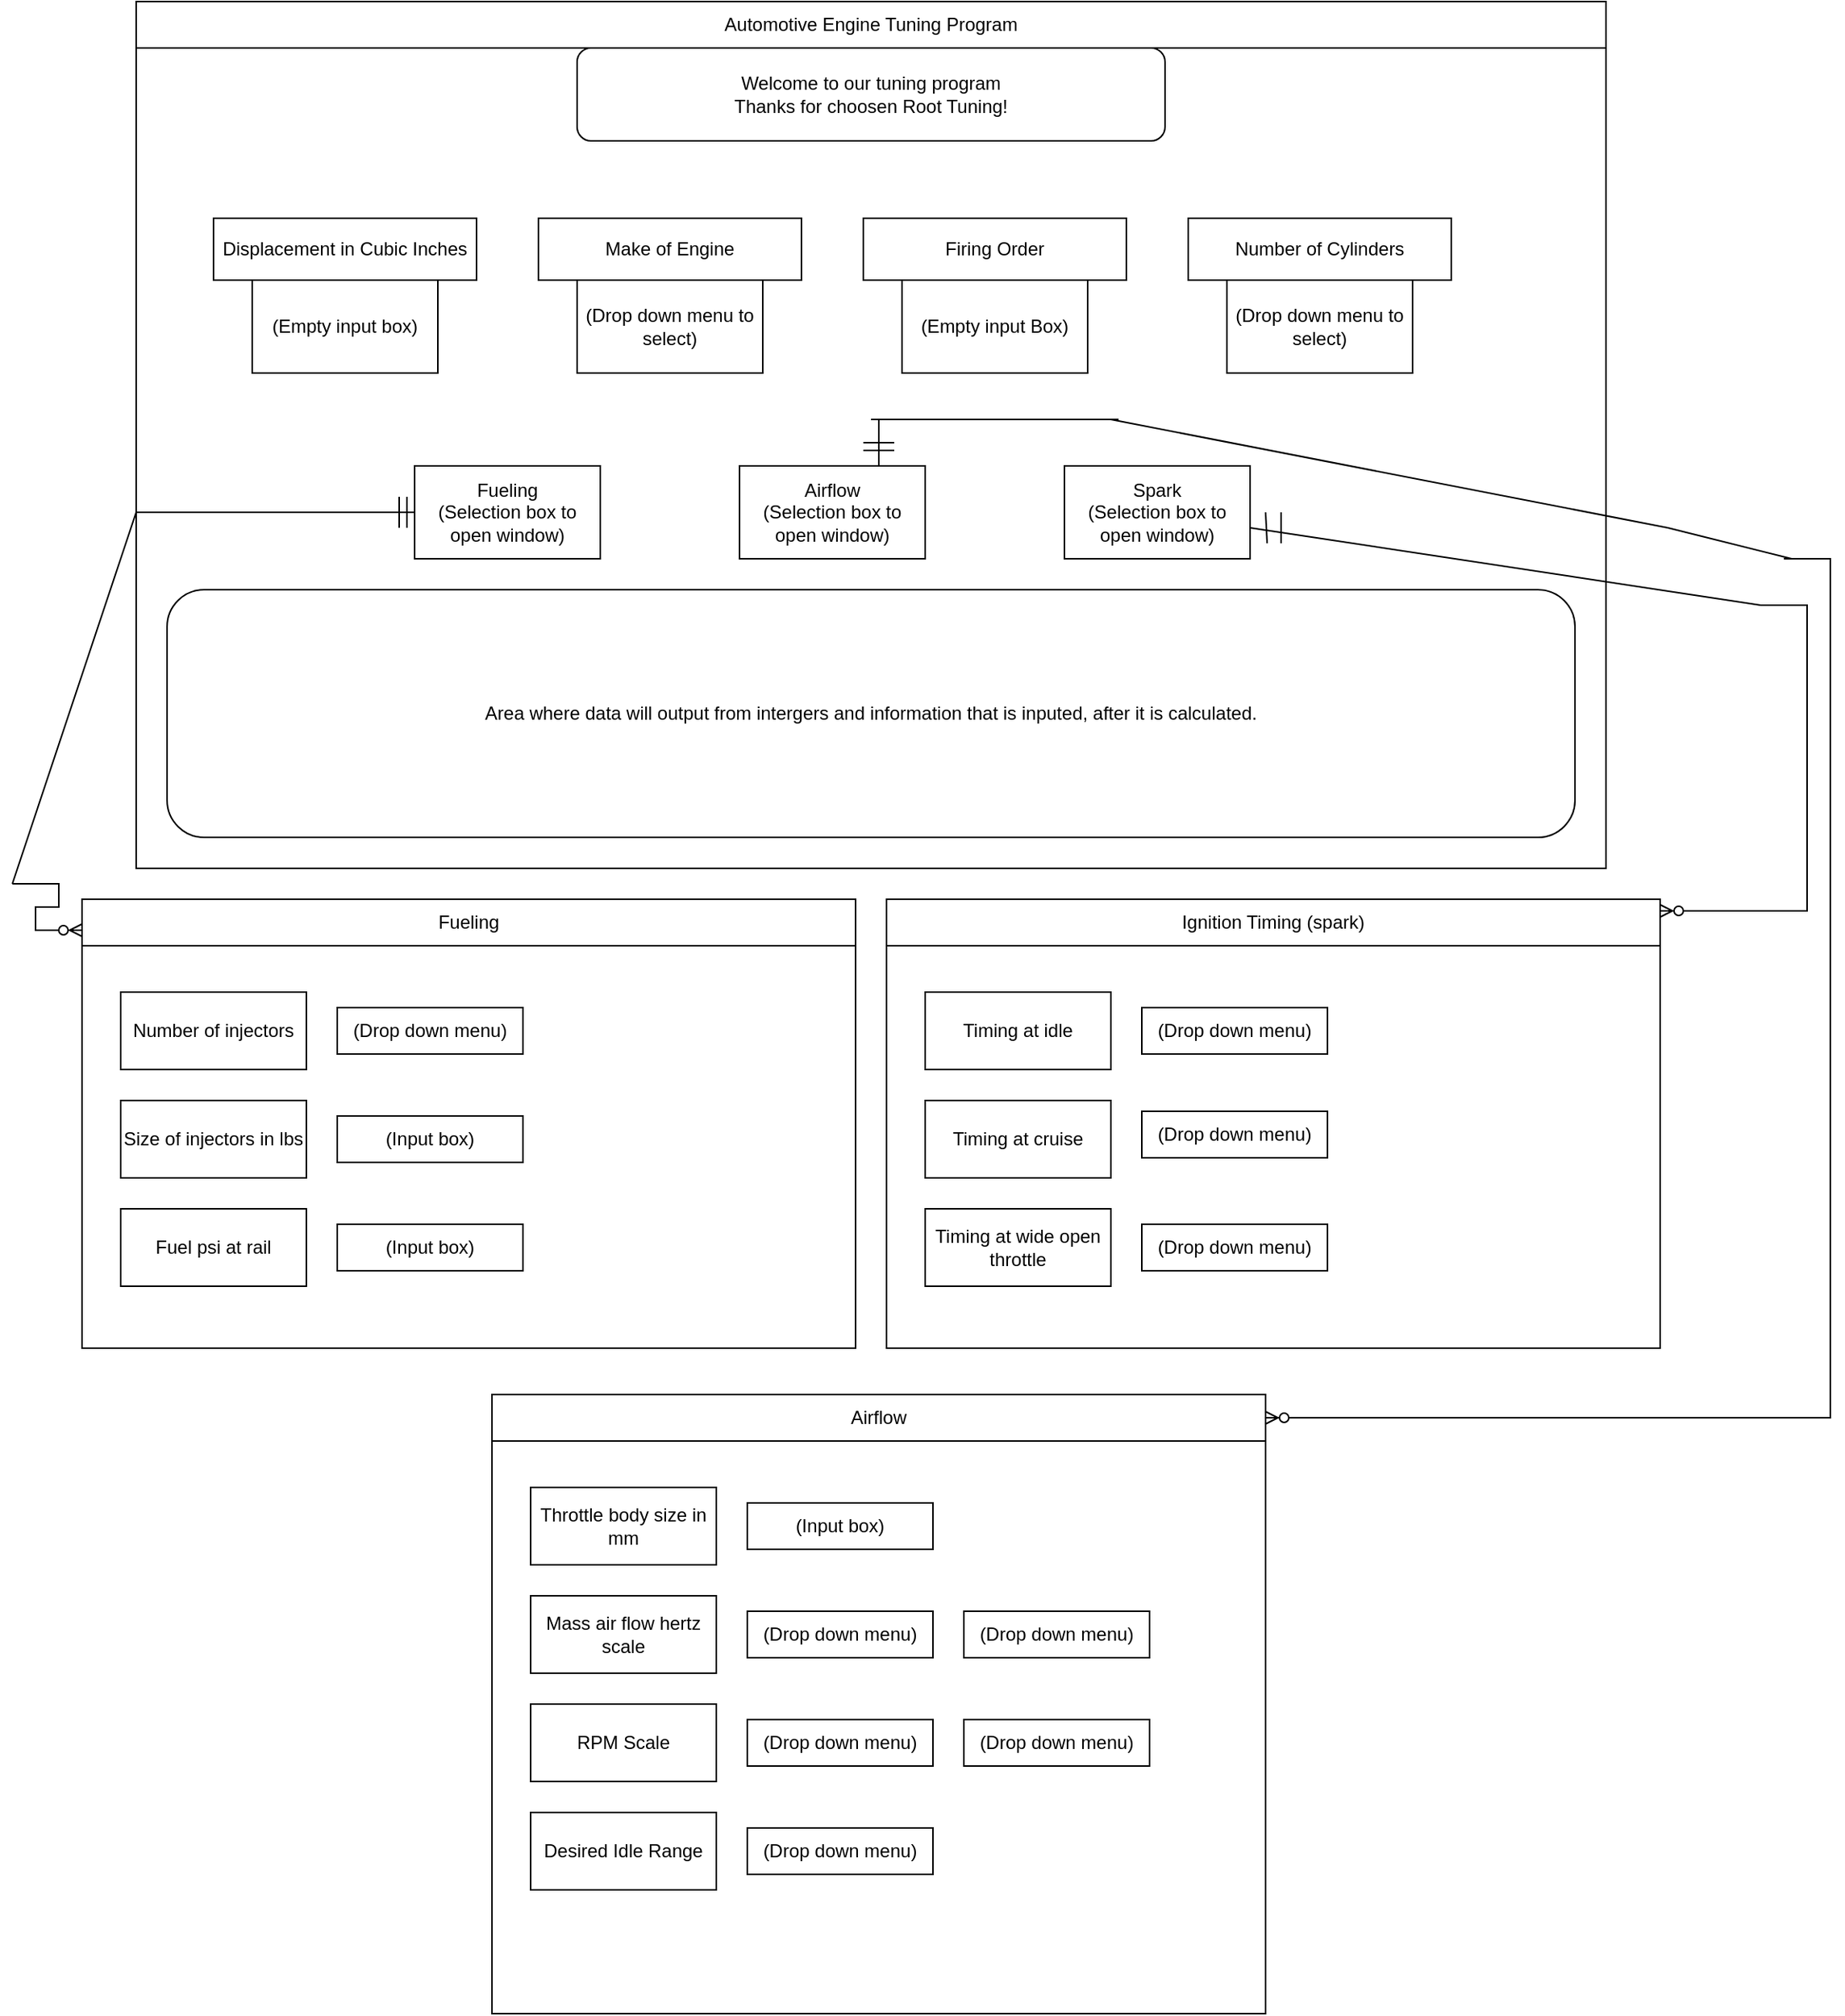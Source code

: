<mxfile version="24.7.5">
  <diagram name="Page-1" id="lCKV-h0BGTe5zPs4r5wq">
    <mxGraphModel dx="1235" dy="3067" grid="1" gridSize="10" guides="1" tooltips="1" connect="1" arrows="1" fold="1" page="1" pageScale="1" pageWidth="1654" pageHeight="2336" math="0" shadow="0">
      <root>
        <mxCell id="0" />
        <mxCell id="1" parent="0" />
        <mxCell id="_kBvnXGEQScdpB4xqNux-20" value="" style="rounded=0;whiteSpace=wrap;html=1;align=center;" vertex="1" parent="1">
          <mxGeometry x="120" y="-2320" width="950" height="560" as="geometry" />
        </mxCell>
        <mxCell id="_kBvnXGEQScdpB4xqNux-21" value="Automotive Engine Tuning Program" style="rounded=0;whiteSpace=wrap;html=1;" vertex="1" parent="1">
          <mxGeometry x="120" y="-2320" width="950" height="30" as="geometry" />
        </mxCell>
        <mxCell id="_kBvnXGEQScdpB4xqNux-22" value="Welcome to our tuning program&lt;br&gt;Thanks for choosen Root Tuning!" style="rounded=1;whiteSpace=wrap;html=1;" vertex="1" parent="1">
          <mxGeometry x="405" y="-2290" width="380" height="60" as="geometry" />
        </mxCell>
        <mxCell id="_kBvnXGEQScdpB4xqNux-23" value="Displacement in Cubic Inches" style="rounded=0;whiteSpace=wrap;html=1;" vertex="1" parent="1">
          <mxGeometry x="170" y="-2180" width="170" height="40" as="geometry" />
        </mxCell>
        <mxCell id="_kBvnXGEQScdpB4xqNux-24" value="(Empty input box)" style="rounded=0;whiteSpace=wrap;html=1;" vertex="1" parent="1">
          <mxGeometry x="195" y="-2140" width="120" height="60" as="geometry" />
        </mxCell>
        <mxCell id="_kBvnXGEQScdpB4xqNux-25" value="Displacement in Cubic Inches" style="rounded=0;whiteSpace=wrap;html=1;" vertex="1" parent="1">
          <mxGeometry x="170" y="-2180" width="170" height="40" as="geometry" />
        </mxCell>
        <mxCell id="_kBvnXGEQScdpB4xqNux-26" value="Make of Engine" style="rounded=0;whiteSpace=wrap;html=1;" vertex="1" parent="1">
          <mxGeometry x="380" y="-2180" width="170" height="40" as="geometry" />
        </mxCell>
        <mxCell id="_kBvnXGEQScdpB4xqNux-27" value="(Drop down menu to select)" style="rounded=0;whiteSpace=wrap;html=1;" vertex="1" parent="1">
          <mxGeometry x="405" y="-2140" width="120" height="60" as="geometry" />
        </mxCell>
        <mxCell id="_kBvnXGEQScdpB4xqNux-28" value="Firing Order" style="rounded=0;whiteSpace=wrap;html=1;" vertex="1" parent="1">
          <mxGeometry x="590" y="-2180" width="170" height="40" as="geometry" />
        </mxCell>
        <mxCell id="_kBvnXGEQScdpB4xqNux-29" value="(Empty input Box)" style="rounded=0;whiteSpace=wrap;html=1;" vertex="1" parent="1">
          <mxGeometry x="615" y="-2140" width="120" height="60" as="geometry" />
        </mxCell>
        <mxCell id="_kBvnXGEQScdpB4xqNux-30" value="Number of Cylinders" style="rounded=0;whiteSpace=wrap;html=1;" vertex="1" parent="1">
          <mxGeometry x="800" y="-2180" width="170" height="40" as="geometry" />
        </mxCell>
        <mxCell id="_kBvnXGEQScdpB4xqNux-31" value="(Drop down menu to select)" style="rounded=0;whiteSpace=wrap;html=1;" vertex="1" parent="1">
          <mxGeometry x="825" y="-2140" width="120" height="60" as="geometry" />
        </mxCell>
        <mxCell id="_kBvnXGEQScdpB4xqNux-32" value="Fueling&lt;br&gt;(Selection box to open window)" style="rounded=0;whiteSpace=wrap;html=1;" vertex="1" parent="1">
          <mxGeometry x="300" y="-2020" width="120" height="60" as="geometry" />
        </mxCell>
        <mxCell id="_kBvnXGEQScdpB4xqNux-33" value="Airflow&lt;br&gt;(Selection box to open window)" style="rounded=0;whiteSpace=wrap;html=1;" vertex="1" parent="1">
          <mxGeometry x="510" y="-2020" width="120" height="60" as="geometry" />
        </mxCell>
        <mxCell id="_kBvnXGEQScdpB4xqNux-34" value="Spark&lt;br&gt;(Selection box to open window)" style="rounded=0;whiteSpace=wrap;html=1;" vertex="1" parent="1">
          <mxGeometry x="720" y="-2020" width="120" height="60" as="geometry" />
        </mxCell>
        <mxCell id="_kBvnXGEQScdpB4xqNux-35" value="Area where data will output from intergers and information that is inputed, after it is calculated." style="rounded=1;whiteSpace=wrap;html=1;" vertex="1" parent="1">
          <mxGeometry x="140" y="-1940" width="910" height="160" as="geometry" />
        </mxCell>
        <mxCell id="_kBvnXGEQScdpB4xqNux-36" value="" style="rounded=0;whiteSpace=wrap;html=1;" vertex="1" parent="1">
          <mxGeometry x="85" y="-1710" width="500" height="260" as="geometry" />
        </mxCell>
        <mxCell id="_kBvnXGEQScdpB4xqNux-38" value="Fueling" style="rounded=0;whiteSpace=wrap;html=1;" vertex="1" parent="1">
          <mxGeometry x="85" y="-1740" width="500" height="30" as="geometry" />
        </mxCell>
        <mxCell id="_kBvnXGEQScdpB4xqNux-39" value="Number of injectors" style="rounded=0;whiteSpace=wrap;html=1;" vertex="1" parent="1">
          <mxGeometry x="110" y="-1680" width="120" height="50" as="geometry" />
        </mxCell>
        <mxCell id="_kBvnXGEQScdpB4xqNux-40" value="(Drop down menu)" style="rounded=0;whiteSpace=wrap;html=1;" vertex="1" parent="1">
          <mxGeometry x="250" y="-1670" width="120" height="30" as="geometry" />
        </mxCell>
        <mxCell id="_kBvnXGEQScdpB4xqNux-41" value="Size of injectors in lbs" style="rounded=0;whiteSpace=wrap;html=1;" vertex="1" parent="1">
          <mxGeometry x="110" y="-1610" width="120" height="50" as="geometry" />
        </mxCell>
        <mxCell id="_kBvnXGEQScdpB4xqNux-42" value="(Input box)" style="rounded=0;whiteSpace=wrap;html=1;" vertex="1" parent="1">
          <mxGeometry x="250" y="-1600" width="120" height="30" as="geometry" />
        </mxCell>
        <mxCell id="_kBvnXGEQScdpB4xqNux-43" value="Fuel psi at rail" style="rounded=0;whiteSpace=wrap;html=1;" vertex="1" parent="1">
          <mxGeometry x="110" y="-1540" width="120" height="50" as="geometry" />
        </mxCell>
        <mxCell id="_kBvnXGEQScdpB4xqNux-44" value="(Input box)" style="rounded=0;whiteSpace=wrap;html=1;" vertex="1" parent="1">
          <mxGeometry x="250" y="-1530" width="120" height="30" as="geometry" />
        </mxCell>
        <mxCell id="_kBvnXGEQScdpB4xqNux-45" value="" style="rounded=0;whiteSpace=wrap;html=1;" vertex="1" parent="1">
          <mxGeometry x="350" y="-1390" width="500" height="370" as="geometry" />
        </mxCell>
        <mxCell id="_kBvnXGEQScdpB4xqNux-46" value="Airflow" style="rounded=0;whiteSpace=wrap;html=1;" vertex="1" parent="1">
          <mxGeometry x="350" y="-1420" width="500" height="30" as="geometry" />
        </mxCell>
        <mxCell id="_kBvnXGEQScdpB4xqNux-47" value="Throttle body size in mm" style="rounded=0;whiteSpace=wrap;html=1;" vertex="1" parent="1">
          <mxGeometry x="375" y="-1360" width="120" height="50" as="geometry" />
        </mxCell>
        <mxCell id="_kBvnXGEQScdpB4xqNux-48" value="(Input box)" style="rounded=0;whiteSpace=wrap;html=1;" vertex="1" parent="1">
          <mxGeometry x="515" y="-1350" width="120" height="30" as="geometry" />
        </mxCell>
        <mxCell id="_kBvnXGEQScdpB4xqNux-49" value="Mass air flow hertz scale" style="rounded=0;whiteSpace=wrap;html=1;" vertex="1" parent="1">
          <mxGeometry x="375" y="-1290" width="120" height="50" as="geometry" />
        </mxCell>
        <mxCell id="_kBvnXGEQScdpB4xqNux-50" value="(Drop down menu)" style="rounded=0;whiteSpace=wrap;html=1;" vertex="1" parent="1">
          <mxGeometry x="515" y="-1280" width="120" height="30" as="geometry" />
        </mxCell>
        <mxCell id="_kBvnXGEQScdpB4xqNux-51" value="Desired Idle Range" style="rounded=0;whiteSpace=wrap;html=1;" vertex="1" parent="1">
          <mxGeometry x="375" y="-1150" width="120" height="50" as="geometry" />
        </mxCell>
        <mxCell id="_kBvnXGEQScdpB4xqNux-52" value="(Drop down menu)" style="rounded=0;whiteSpace=wrap;html=1;" vertex="1" parent="1">
          <mxGeometry x="515" y="-1140" width="120" height="30" as="geometry" />
        </mxCell>
        <mxCell id="_kBvnXGEQScdpB4xqNux-53" value="(Drop down menu)" style="rounded=0;whiteSpace=wrap;html=1;" vertex="1" parent="1">
          <mxGeometry x="655" y="-1280" width="120" height="30" as="geometry" />
        </mxCell>
        <mxCell id="_kBvnXGEQScdpB4xqNux-54" value="RPM Scale" style="rounded=0;whiteSpace=wrap;html=1;" vertex="1" parent="1">
          <mxGeometry x="375" y="-1220" width="120" height="50" as="geometry" />
        </mxCell>
        <mxCell id="_kBvnXGEQScdpB4xqNux-55" value="(Drop down menu)" style="rounded=0;whiteSpace=wrap;html=1;" vertex="1" parent="1">
          <mxGeometry x="515" y="-1210" width="120" height="30" as="geometry" />
        </mxCell>
        <mxCell id="_kBvnXGEQScdpB4xqNux-56" value="(Drop down menu)" style="rounded=0;whiteSpace=wrap;html=1;" vertex="1" parent="1">
          <mxGeometry x="655" y="-1210" width="120" height="30" as="geometry" />
        </mxCell>
        <mxCell id="_kBvnXGEQScdpB4xqNux-57" value="" style="rounded=0;whiteSpace=wrap;html=1;" vertex="1" parent="1">
          <mxGeometry x="605" y="-1710" width="500" height="260" as="geometry" />
        </mxCell>
        <mxCell id="_kBvnXGEQScdpB4xqNux-58" value="Ignition Timing (spark)" style="rounded=0;whiteSpace=wrap;html=1;" vertex="1" parent="1">
          <mxGeometry x="605" y="-1740" width="500" height="30" as="geometry" />
        </mxCell>
        <mxCell id="_kBvnXGEQScdpB4xqNux-59" value="Timing at idle" style="rounded=0;whiteSpace=wrap;html=1;" vertex="1" parent="1">
          <mxGeometry x="630" y="-1680" width="120" height="50" as="geometry" />
        </mxCell>
        <mxCell id="_kBvnXGEQScdpB4xqNux-60" value="(Drop down menu)" style="rounded=0;whiteSpace=wrap;html=1;" vertex="1" parent="1">
          <mxGeometry x="770" y="-1670" width="120" height="30" as="geometry" />
        </mxCell>
        <mxCell id="_kBvnXGEQScdpB4xqNux-61" value="Timing at cruise" style="rounded=0;whiteSpace=wrap;html=1;" vertex="1" parent="1">
          <mxGeometry x="630" y="-1610" width="120" height="50" as="geometry" />
        </mxCell>
        <mxCell id="_kBvnXGEQScdpB4xqNux-63" value="Timing at wide open throttle" style="rounded=0;whiteSpace=wrap;html=1;" vertex="1" parent="1">
          <mxGeometry x="630" y="-1540" width="120" height="50" as="geometry" />
        </mxCell>
        <mxCell id="_kBvnXGEQScdpB4xqNux-65" value="(Drop down menu)" style="rounded=0;whiteSpace=wrap;html=1;" vertex="1" parent="1">
          <mxGeometry x="770" y="-1603" width="120" height="30" as="geometry" />
        </mxCell>
        <mxCell id="_kBvnXGEQScdpB4xqNux-66" value="(Drop down menu)" style="rounded=0;whiteSpace=wrap;html=1;" vertex="1" parent="1">
          <mxGeometry x="770" y="-1530" width="120" height="30" as="geometry" />
        </mxCell>
        <mxCell id="_kBvnXGEQScdpB4xqNux-68" value="" style="endArrow=none;html=1;rounded=0;entryX=0;entryY=0.5;entryDx=0;entryDy=0;" edge="1" parent="1" target="_kBvnXGEQScdpB4xqNux-32">
          <mxGeometry width="50" height="50" relative="1" as="geometry">
            <mxPoint x="120" y="-1990" as="sourcePoint" />
            <mxPoint x="240" y="-1997.965" as="targetPoint" />
          </mxGeometry>
        </mxCell>
        <mxCell id="_kBvnXGEQScdpB4xqNux-73" value="" style="endArrow=none;html=1;rounded=0;" edge="1" parent="1">
          <mxGeometry width="50" height="50" relative="1" as="geometry">
            <mxPoint x="295" y="-1980" as="sourcePoint" />
            <mxPoint x="295" y="-2000" as="targetPoint" />
          </mxGeometry>
        </mxCell>
        <mxCell id="_kBvnXGEQScdpB4xqNux-75" value="" style="endArrow=none;html=1;rounded=0;" edge="1" parent="1">
          <mxGeometry width="50" height="50" relative="1" as="geometry">
            <mxPoint x="290" y="-2000" as="sourcePoint" />
            <mxPoint x="290" y="-1980" as="targetPoint" />
          </mxGeometry>
        </mxCell>
        <mxCell id="_kBvnXGEQScdpB4xqNux-78" value="" style="endArrow=none;html=1;rounded=0;" edge="1" parent="1">
          <mxGeometry relative="1" as="geometry">
            <mxPoint x="40" y="-1750" as="sourcePoint" />
            <mxPoint x="120" y="-1990" as="targetPoint" />
          </mxGeometry>
        </mxCell>
        <mxCell id="_kBvnXGEQScdpB4xqNux-79" value="" style="edgeStyle=entityRelationEdgeStyle;fontSize=12;html=1;endArrow=ERzeroToMany;endFill=1;rounded=0;" edge="1" parent="1">
          <mxGeometry width="100" height="100" relative="1" as="geometry">
            <mxPoint x="40" y="-1750" as="sourcePoint" />
            <mxPoint x="85" y="-1720" as="targetPoint" />
          </mxGeometry>
        </mxCell>
        <mxCell id="_kBvnXGEQScdpB4xqNux-81" value="" style="endArrow=none;html=1;rounded=0;" edge="1" parent="1">
          <mxGeometry relative="1" as="geometry">
            <mxPoint x="750" y="-2050" as="sourcePoint" />
            <mxPoint x="1110" y="-1980" as="targetPoint" />
          </mxGeometry>
        </mxCell>
        <mxCell id="_kBvnXGEQScdpB4xqNux-82" value="" style="edgeStyle=entityRelationEdgeStyle;fontSize=12;html=1;endArrow=ERzeroToMany;endFill=1;rounded=0;" edge="1" parent="1" target="_kBvnXGEQScdpB4xqNux-46">
          <mxGeometry width="100" height="100" relative="1" as="geometry">
            <mxPoint x="1185" y="-1960" as="sourcePoint" />
            <mxPoint x="785" y="-1430" as="targetPoint" />
          </mxGeometry>
        </mxCell>
        <mxCell id="_kBvnXGEQScdpB4xqNux-87" value="" style="endArrow=none;html=1;rounded=0;" edge="1" parent="1">
          <mxGeometry relative="1" as="geometry">
            <mxPoint x="595" y="-2050" as="sourcePoint" />
            <mxPoint x="755" y="-2050" as="targetPoint" />
          </mxGeometry>
        </mxCell>
        <mxCell id="_kBvnXGEQScdpB4xqNux-88" value="" style="endArrow=none;html=1;rounded=0;exitX=0.75;exitY=0;exitDx=0;exitDy=0;" edge="1" parent="1" source="_kBvnXGEQScdpB4xqNux-33">
          <mxGeometry relative="1" as="geometry">
            <mxPoint x="605" y="-2030" as="sourcePoint" />
            <mxPoint x="600" y="-2050" as="targetPoint" />
          </mxGeometry>
        </mxCell>
        <mxCell id="_kBvnXGEQScdpB4xqNux-92" value="" style="line;strokeWidth=1;rotatable=0;dashed=0;labelPosition=right;align=left;verticalAlign=middle;spacingTop=0;spacingLeft=6;points=[];portConstraint=eastwest;" vertex="1" parent="1">
          <mxGeometry x="590" y="-2040" width="20" height="10" as="geometry" />
        </mxCell>
        <mxCell id="_kBvnXGEQScdpB4xqNux-95" value="" style="endArrow=none;html=1;rounded=0;" edge="1" parent="1">
          <mxGeometry relative="1" as="geometry">
            <mxPoint x="590" y="-2030" as="sourcePoint" />
            <mxPoint x="610" y="-2030" as="targetPoint" />
          </mxGeometry>
        </mxCell>
        <mxCell id="_kBvnXGEQScdpB4xqNux-96" value="" style="endArrow=none;html=1;rounded=0;" edge="1" parent="1">
          <mxGeometry relative="1" as="geometry">
            <mxPoint x="840" y="-1980" as="sourcePoint" />
            <mxPoint x="1170" y="-1930" as="targetPoint" />
          </mxGeometry>
        </mxCell>
        <mxCell id="_kBvnXGEQScdpB4xqNux-98" value="" style="edgeStyle=entityRelationEdgeStyle;fontSize=12;html=1;endArrow=ERzeroToMany;endFill=1;rounded=0;entryX=1;entryY=0.25;entryDx=0;entryDy=0;" edge="1" parent="1" target="_kBvnXGEQScdpB4xqNux-58">
          <mxGeometry width="100" height="100" relative="1" as="geometry">
            <mxPoint x="1170" y="-1930" as="sourcePoint" />
            <mxPoint x="1060" y="-1260" as="targetPoint" />
          </mxGeometry>
        </mxCell>
        <mxCell id="_kBvnXGEQScdpB4xqNux-99" value="" style="endArrow=none;html=1;rounded=0;" edge="1" parent="1">
          <mxGeometry relative="1" as="geometry">
            <mxPoint x="850" y="-1990" as="sourcePoint" />
            <mxPoint x="851" y="-1970" as="targetPoint" />
          </mxGeometry>
        </mxCell>
        <mxCell id="_kBvnXGEQScdpB4xqNux-100" value="" style="endArrow=none;html=1;rounded=0;" edge="1" parent="1">
          <mxGeometry relative="1" as="geometry">
            <mxPoint x="860" y="-1970" as="sourcePoint" />
            <mxPoint x="860" y="-1990" as="targetPoint" />
          </mxGeometry>
        </mxCell>
        <mxCell id="_kBvnXGEQScdpB4xqNux-101" value="" style="endArrow=none;html=1;rounded=0;" edge="1" parent="1">
          <mxGeometry relative="1" as="geometry">
            <mxPoint x="1110" y="-1980" as="sourcePoint" />
            <mxPoint x="1190" y="-1960" as="targetPoint" />
          </mxGeometry>
        </mxCell>
      </root>
    </mxGraphModel>
  </diagram>
</mxfile>
